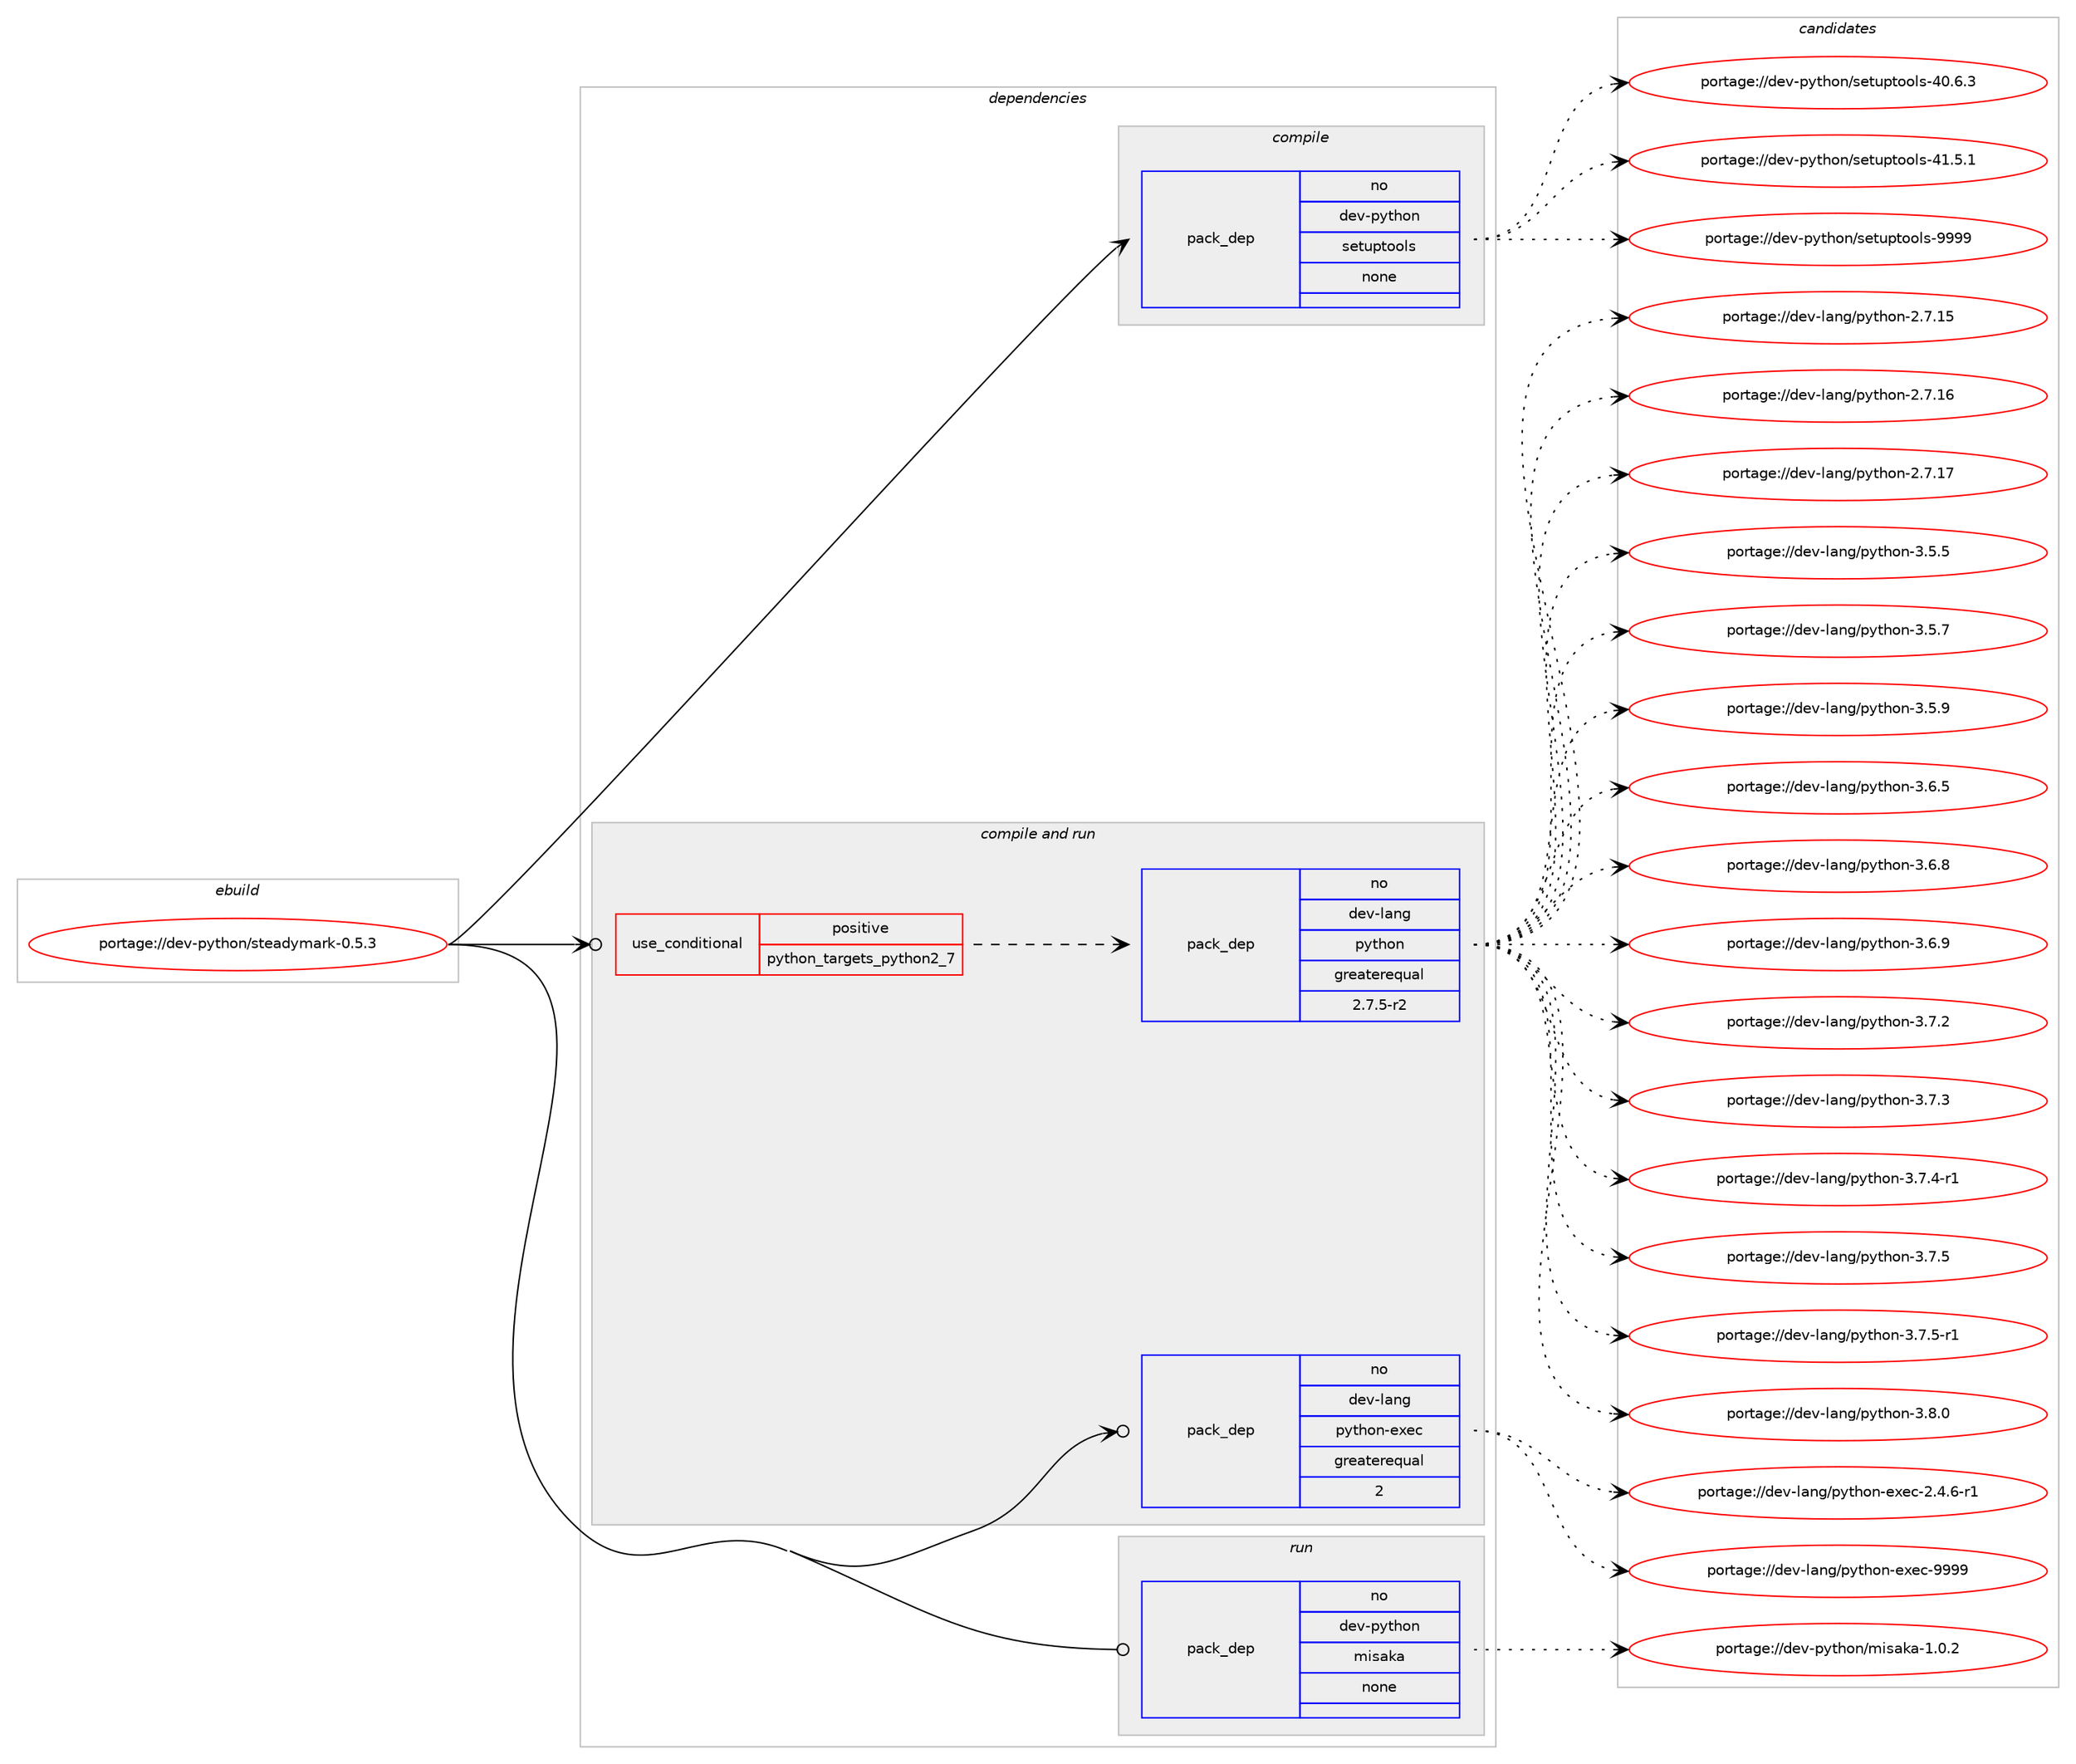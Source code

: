 digraph prolog {

# *************
# Graph options
# *************

newrank=true;
concentrate=true;
compound=true;
graph [rankdir=LR,fontname=Helvetica,fontsize=10,ranksep=1.5];#, ranksep=2.5, nodesep=0.2];
edge  [arrowhead=vee];
node  [fontname=Helvetica,fontsize=10];

# **********
# The ebuild
# **********

subgraph cluster_leftcol {
color=gray;
rank=same;
label=<<i>ebuild</i>>;
id [label="portage://dev-python/steadymark-0.5.3", color=red, width=4, href="../dev-python/steadymark-0.5.3.svg"];
}

# ****************
# The dependencies
# ****************

subgraph cluster_midcol {
color=gray;
label=<<i>dependencies</i>>;
subgraph cluster_compile {
fillcolor="#eeeeee";
style=filled;
label=<<i>compile</i>>;
subgraph pack131586 {
dependency174269 [label=<<TABLE BORDER="0" CELLBORDER="1" CELLSPACING="0" CELLPADDING="4" WIDTH="220"><TR><TD ROWSPAN="6" CELLPADDING="30">pack_dep</TD></TR><TR><TD WIDTH="110">no</TD></TR><TR><TD>dev-python</TD></TR><TR><TD>setuptools</TD></TR><TR><TD>none</TD></TR><TR><TD></TD></TR></TABLE>>, shape=none, color=blue];
}
id:e -> dependency174269:w [weight=20,style="solid",arrowhead="vee"];
}
subgraph cluster_compileandrun {
fillcolor="#eeeeee";
style=filled;
label=<<i>compile and run</i>>;
subgraph cond39280 {
dependency174270 [label=<<TABLE BORDER="0" CELLBORDER="1" CELLSPACING="0" CELLPADDING="4"><TR><TD ROWSPAN="3" CELLPADDING="10">use_conditional</TD></TR><TR><TD>positive</TD></TR><TR><TD>python_targets_python2_7</TD></TR></TABLE>>, shape=none, color=red];
subgraph pack131587 {
dependency174271 [label=<<TABLE BORDER="0" CELLBORDER="1" CELLSPACING="0" CELLPADDING="4" WIDTH="220"><TR><TD ROWSPAN="6" CELLPADDING="30">pack_dep</TD></TR><TR><TD WIDTH="110">no</TD></TR><TR><TD>dev-lang</TD></TR><TR><TD>python</TD></TR><TR><TD>greaterequal</TD></TR><TR><TD>2.7.5-r2</TD></TR></TABLE>>, shape=none, color=blue];
}
dependency174270:e -> dependency174271:w [weight=20,style="dashed",arrowhead="vee"];
}
id:e -> dependency174270:w [weight=20,style="solid",arrowhead="odotvee"];
subgraph pack131588 {
dependency174272 [label=<<TABLE BORDER="0" CELLBORDER="1" CELLSPACING="0" CELLPADDING="4" WIDTH="220"><TR><TD ROWSPAN="6" CELLPADDING="30">pack_dep</TD></TR><TR><TD WIDTH="110">no</TD></TR><TR><TD>dev-lang</TD></TR><TR><TD>python-exec</TD></TR><TR><TD>greaterequal</TD></TR><TR><TD>2</TD></TR></TABLE>>, shape=none, color=blue];
}
id:e -> dependency174272:w [weight=20,style="solid",arrowhead="odotvee"];
}
subgraph cluster_run {
fillcolor="#eeeeee";
style=filled;
label=<<i>run</i>>;
subgraph pack131589 {
dependency174273 [label=<<TABLE BORDER="0" CELLBORDER="1" CELLSPACING="0" CELLPADDING="4" WIDTH="220"><TR><TD ROWSPAN="6" CELLPADDING="30">pack_dep</TD></TR><TR><TD WIDTH="110">no</TD></TR><TR><TD>dev-python</TD></TR><TR><TD>misaka</TD></TR><TR><TD>none</TD></TR><TR><TD></TD></TR></TABLE>>, shape=none, color=blue];
}
id:e -> dependency174273:w [weight=20,style="solid",arrowhead="odot"];
}
}

# **************
# The candidates
# **************

subgraph cluster_choices {
rank=same;
color=gray;
label=<<i>candidates</i>>;

subgraph choice131586 {
color=black;
nodesep=1;
choiceportage100101118451121211161041111104711510111611711211611111110811545524846544651 [label="portage://dev-python/setuptools-40.6.3", color=red, width=4,href="../dev-python/setuptools-40.6.3.svg"];
choiceportage100101118451121211161041111104711510111611711211611111110811545524946534649 [label="portage://dev-python/setuptools-41.5.1", color=red, width=4,href="../dev-python/setuptools-41.5.1.svg"];
choiceportage10010111845112121116104111110471151011161171121161111111081154557575757 [label="portage://dev-python/setuptools-9999", color=red, width=4,href="../dev-python/setuptools-9999.svg"];
dependency174269:e -> choiceportage100101118451121211161041111104711510111611711211611111110811545524846544651:w [style=dotted,weight="100"];
dependency174269:e -> choiceportage100101118451121211161041111104711510111611711211611111110811545524946534649:w [style=dotted,weight="100"];
dependency174269:e -> choiceportage10010111845112121116104111110471151011161171121161111111081154557575757:w [style=dotted,weight="100"];
}
subgraph choice131587 {
color=black;
nodesep=1;
choiceportage10010111845108971101034711212111610411111045504655464953 [label="portage://dev-lang/python-2.7.15", color=red, width=4,href="../dev-lang/python-2.7.15.svg"];
choiceportage10010111845108971101034711212111610411111045504655464954 [label="portage://dev-lang/python-2.7.16", color=red, width=4,href="../dev-lang/python-2.7.16.svg"];
choiceportage10010111845108971101034711212111610411111045504655464955 [label="portage://dev-lang/python-2.7.17", color=red, width=4,href="../dev-lang/python-2.7.17.svg"];
choiceportage100101118451089711010347112121116104111110455146534653 [label="portage://dev-lang/python-3.5.5", color=red, width=4,href="../dev-lang/python-3.5.5.svg"];
choiceportage100101118451089711010347112121116104111110455146534655 [label="portage://dev-lang/python-3.5.7", color=red, width=4,href="../dev-lang/python-3.5.7.svg"];
choiceportage100101118451089711010347112121116104111110455146534657 [label="portage://dev-lang/python-3.5.9", color=red, width=4,href="../dev-lang/python-3.5.9.svg"];
choiceportage100101118451089711010347112121116104111110455146544653 [label="portage://dev-lang/python-3.6.5", color=red, width=4,href="../dev-lang/python-3.6.5.svg"];
choiceportage100101118451089711010347112121116104111110455146544656 [label="portage://dev-lang/python-3.6.8", color=red, width=4,href="../dev-lang/python-3.6.8.svg"];
choiceportage100101118451089711010347112121116104111110455146544657 [label="portage://dev-lang/python-3.6.9", color=red, width=4,href="../dev-lang/python-3.6.9.svg"];
choiceportage100101118451089711010347112121116104111110455146554650 [label="portage://dev-lang/python-3.7.2", color=red, width=4,href="../dev-lang/python-3.7.2.svg"];
choiceportage100101118451089711010347112121116104111110455146554651 [label="portage://dev-lang/python-3.7.3", color=red, width=4,href="../dev-lang/python-3.7.3.svg"];
choiceportage1001011184510897110103471121211161041111104551465546524511449 [label="portage://dev-lang/python-3.7.4-r1", color=red, width=4,href="../dev-lang/python-3.7.4-r1.svg"];
choiceportage100101118451089711010347112121116104111110455146554653 [label="portage://dev-lang/python-3.7.5", color=red, width=4,href="../dev-lang/python-3.7.5.svg"];
choiceportage1001011184510897110103471121211161041111104551465546534511449 [label="portage://dev-lang/python-3.7.5-r1", color=red, width=4,href="../dev-lang/python-3.7.5-r1.svg"];
choiceportage100101118451089711010347112121116104111110455146564648 [label="portage://dev-lang/python-3.8.0", color=red, width=4,href="../dev-lang/python-3.8.0.svg"];
dependency174271:e -> choiceportage10010111845108971101034711212111610411111045504655464953:w [style=dotted,weight="100"];
dependency174271:e -> choiceportage10010111845108971101034711212111610411111045504655464954:w [style=dotted,weight="100"];
dependency174271:e -> choiceportage10010111845108971101034711212111610411111045504655464955:w [style=dotted,weight="100"];
dependency174271:e -> choiceportage100101118451089711010347112121116104111110455146534653:w [style=dotted,weight="100"];
dependency174271:e -> choiceportage100101118451089711010347112121116104111110455146534655:w [style=dotted,weight="100"];
dependency174271:e -> choiceportage100101118451089711010347112121116104111110455146534657:w [style=dotted,weight="100"];
dependency174271:e -> choiceportage100101118451089711010347112121116104111110455146544653:w [style=dotted,weight="100"];
dependency174271:e -> choiceportage100101118451089711010347112121116104111110455146544656:w [style=dotted,weight="100"];
dependency174271:e -> choiceportage100101118451089711010347112121116104111110455146544657:w [style=dotted,weight="100"];
dependency174271:e -> choiceportage100101118451089711010347112121116104111110455146554650:w [style=dotted,weight="100"];
dependency174271:e -> choiceportage100101118451089711010347112121116104111110455146554651:w [style=dotted,weight="100"];
dependency174271:e -> choiceportage1001011184510897110103471121211161041111104551465546524511449:w [style=dotted,weight="100"];
dependency174271:e -> choiceportage100101118451089711010347112121116104111110455146554653:w [style=dotted,weight="100"];
dependency174271:e -> choiceportage1001011184510897110103471121211161041111104551465546534511449:w [style=dotted,weight="100"];
dependency174271:e -> choiceportage100101118451089711010347112121116104111110455146564648:w [style=dotted,weight="100"];
}
subgraph choice131588 {
color=black;
nodesep=1;
choiceportage10010111845108971101034711212111610411111045101120101994550465246544511449 [label="portage://dev-lang/python-exec-2.4.6-r1", color=red, width=4,href="../dev-lang/python-exec-2.4.6-r1.svg"];
choiceportage10010111845108971101034711212111610411111045101120101994557575757 [label="portage://dev-lang/python-exec-9999", color=red, width=4,href="../dev-lang/python-exec-9999.svg"];
dependency174272:e -> choiceportage10010111845108971101034711212111610411111045101120101994550465246544511449:w [style=dotted,weight="100"];
dependency174272:e -> choiceportage10010111845108971101034711212111610411111045101120101994557575757:w [style=dotted,weight="100"];
}
subgraph choice131589 {
color=black;
nodesep=1;
choiceportage10010111845112121116104111110471091051159710797454946484650 [label="portage://dev-python/misaka-1.0.2", color=red, width=4,href="../dev-python/misaka-1.0.2.svg"];
dependency174273:e -> choiceportage10010111845112121116104111110471091051159710797454946484650:w [style=dotted,weight="100"];
}
}

}
